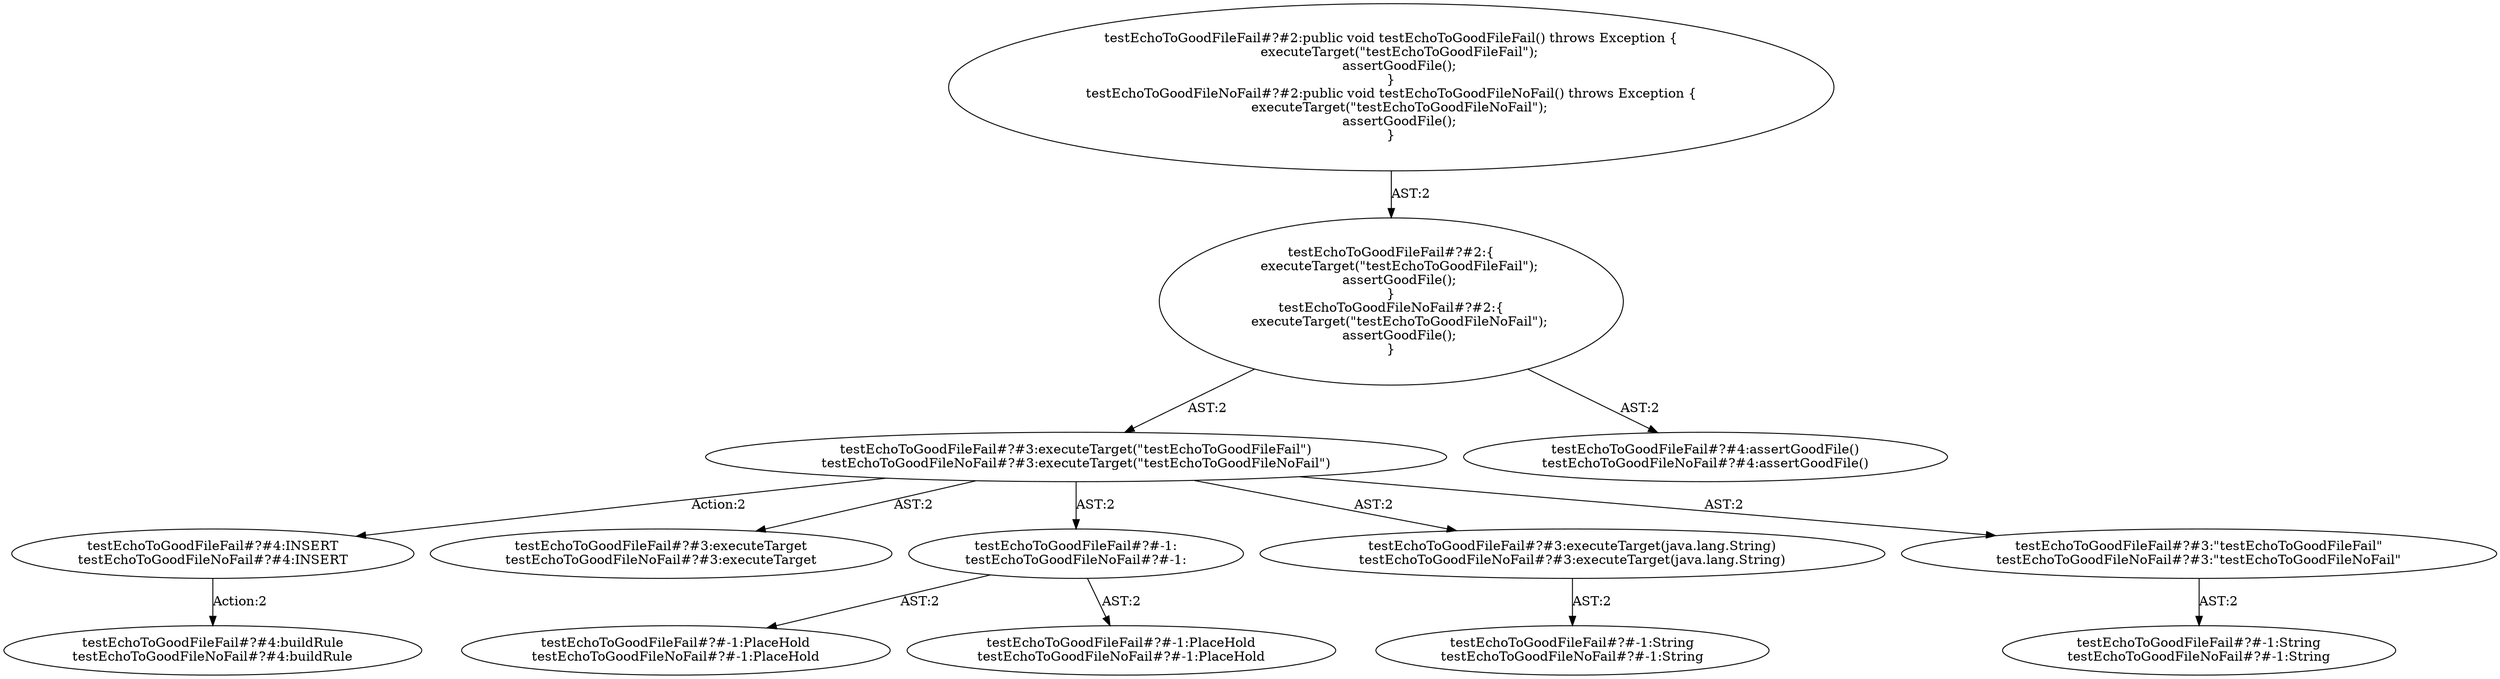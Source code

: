 digraph "Pattern" {
0 [label="testEchoToGoodFileFail#?#4:INSERT
testEchoToGoodFileNoFail#?#4:INSERT" shape=ellipse]
1 [label="testEchoToGoodFileFail#?#3:executeTarget(\"testEchoToGoodFileFail\")
testEchoToGoodFileNoFail#?#3:executeTarget(\"testEchoToGoodFileNoFail\")" shape=ellipse]
2 [label="testEchoToGoodFileFail#?#2:\{
    executeTarget(\"testEchoToGoodFileFail\");
    assertGoodFile();
\}
testEchoToGoodFileNoFail#?#2:\{
    executeTarget(\"testEchoToGoodFileNoFail\");
    assertGoodFile();
\}" shape=ellipse]
3 [label="testEchoToGoodFileFail#?#2:public void testEchoToGoodFileFail() throws Exception \{
    executeTarget(\"testEchoToGoodFileFail\");
    assertGoodFile();
\}
testEchoToGoodFileNoFail#?#2:public void testEchoToGoodFileNoFail() throws Exception \{
    executeTarget(\"testEchoToGoodFileNoFail\");
    assertGoodFile();
\}" shape=ellipse]
4 [label="testEchoToGoodFileFail#?#4:assertGoodFile()
testEchoToGoodFileNoFail#?#4:assertGoodFile()" shape=ellipse]
5 [label="testEchoToGoodFileFail#?#3:executeTarget
testEchoToGoodFileNoFail#?#3:executeTarget" shape=ellipse]
6 [label="testEchoToGoodFileFail#?#-1:
testEchoToGoodFileNoFail#?#-1:" shape=ellipse]
7 [label="testEchoToGoodFileFail#?#-1:PlaceHold
testEchoToGoodFileNoFail#?#-1:PlaceHold" shape=ellipse]
8 [label="testEchoToGoodFileFail#?#-1:PlaceHold
testEchoToGoodFileNoFail#?#-1:PlaceHold" shape=ellipse]
9 [label="testEchoToGoodFileFail#?#3:executeTarget(java.lang.String)
testEchoToGoodFileNoFail#?#3:executeTarget(java.lang.String)" shape=ellipse]
10 [label="testEchoToGoodFileFail#?#-1:String
testEchoToGoodFileNoFail#?#-1:String" shape=ellipse]
11 [label="testEchoToGoodFileFail#?#3:\"testEchoToGoodFileFail\"
testEchoToGoodFileNoFail#?#3:\"testEchoToGoodFileNoFail\"" shape=ellipse]
12 [label="testEchoToGoodFileFail#?#-1:String
testEchoToGoodFileNoFail#?#-1:String" shape=ellipse]
13 [label="testEchoToGoodFileFail#?#4:buildRule
testEchoToGoodFileNoFail#?#4:buildRule" shape=ellipse]
0 -> 13 [label="Action:2"];
1 -> 0 [label="Action:2"];
1 -> 5 [label="AST:2"];
1 -> 6 [label="AST:2"];
1 -> 9 [label="AST:2"];
1 -> 11 [label="AST:2"];
2 -> 1 [label="AST:2"];
2 -> 4 [label="AST:2"];
3 -> 2 [label="AST:2"];
6 -> 7 [label="AST:2"];
6 -> 8 [label="AST:2"];
9 -> 10 [label="AST:2"];
11 -> 12 [label="AST:2"];
}